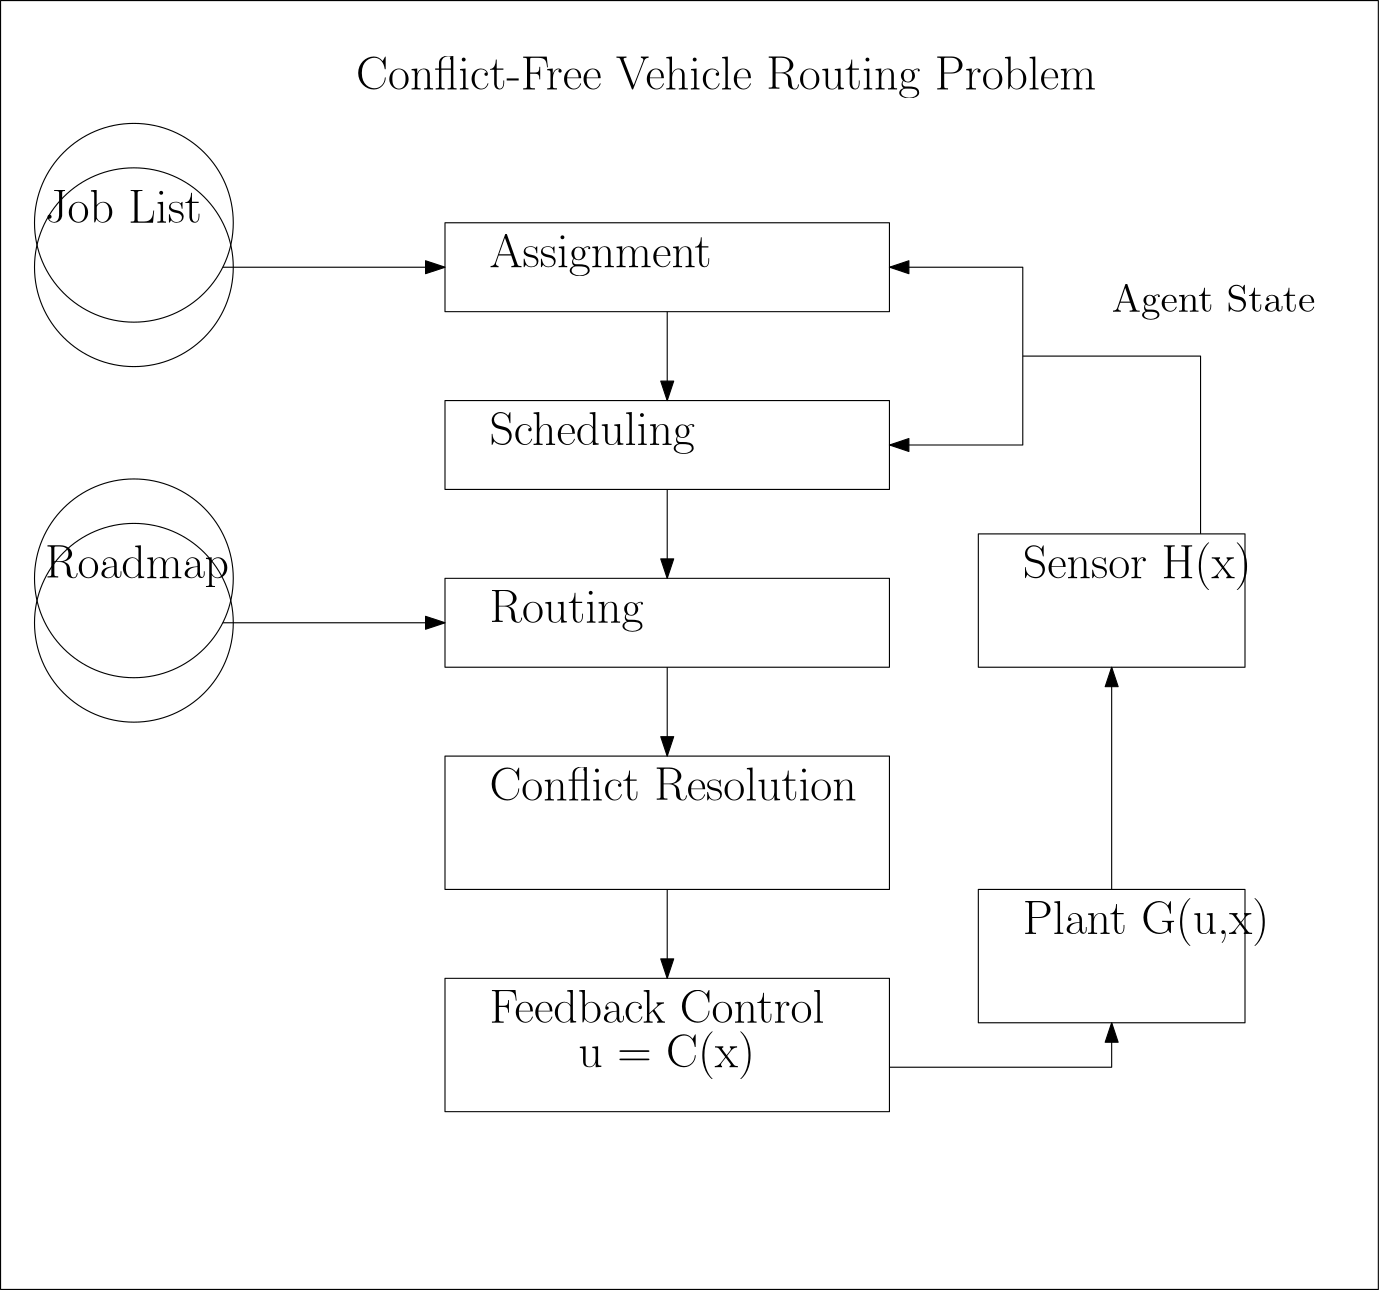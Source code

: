 <?xml version="1.0"?>
<!DOCTYPE ipe SYSTEM "ipe.dtd">
<ipe version="70212" creator="Ipe 7.2.13">
<info created="D:20210506164522" modified="D:20210506175442"/>
<ipestyle name="basic">
<symbol name="arrow/arc(spx)">
<path stroke="sym-stroke" fill="sym-stroke" pen="sym-pen">
0 0 m
-1 0.333 l
-1 -0.333 l
h
</path>
</symbol>
<symbol name="arrow/farc(spx)">
<path stroke="sym-stroke" fill="white" pen="sym-pen">
0 0 m
-1 0.333 l
-1 -0.333 l
h
</path>
</symbol>
<symbol name="arrow/ptarc(spx)">
<path stroke="sym-stroke" fill="sym-stroke" pen="sym-pen">
0 0 m
-1 0.333 l
-0.8 0 l
-1 -0.333 l
h
</path>
</symbol>
<symbol name="arrow/fptarc(spx)">
<path stroke="sym-stroke" fill="white" pen="sym-pen">
0 0 m
-1 0.333 l
-0.8 0 l
-1 -0.333 l
h
</path>
</symbol>
<symbol name="mark/circle(sx)" transformations="translations">
<path fill="sym-stroke">
0.6 0 0 0.6 0 0 e
0.4 0 0 0.4 0 0 e
</path>
</symbol>
<symbol name="mark/disk(sx)" transformations="translations">
<path fill="sym-stroke">
0.6 0 0 0.6 0 0 e
</path>
</symbol>
<symbol name="mark/fdisk(sfx)" transformations="translations">
<group>
<path fill="sym-fill">
0.5 0 0 0.5 0 0 e
</path>
<path fill="sym-stroke" fillrule="eofill">
0.6 0 0 0.6 0 0 e
0.4 0 0 0.4 0 0 e
</path>
</group>
</symbol>
<symbol name="mark/box(sx)" transformations="translations">
<path fill="sym-stroke" fillrule="eofill">
-0.6 -0.6 m
0.6 -0.6 l
0.6 0.6 l
-0.6 0.6 l
h
-0.4 -0.4 m
0.4 -0.4 l
0.4 0.4 l
-0.4 0.4 l
h
</path>
</symbol>
<symbol name="mark/square(sx)" transformations="translations">
<path fill="sym-stroke">
-0.6 -0.6 m
0.6 -0.6 l
0.6 0.6 l
-0.6 0.6 l
h
</path>
</symbol>
<symbol name="mark/fsquare(sfx)" transformations="translations">
<group>
<path fill="sym-fill">
-0.5 -0.5 m
0.5 -0.5 l
0.5 0.5 l
-0.5 0.5 l
h
</path>
<path fill="sym-stroke" fillrule="eofill">
-0.6 -0.6 m
0.6 -0.6 l
0.6 0.6 l
-0.6 0.6 l
h
-0.4 -0.4 m
0.4 -0.4 l
0.4 0.4 l
-0.4 0.4 l
h
</path>
</group>
</symbol>
<symbol name="mark/cross(sx)" transformations="translations">
<group>
<path fill="sym-stroke">
-0.43 -0.57 m
0.57 0.43 l
0.43 0.57 l
-0.57 -0.43 l
h
</path>
<path fill="sym-stroke">
-0.43 0.57 m
0.57 -0.43 l
0.43 -0.57 l
-0.57 0.43 l
h
</path>
</group>
</symbol>
<symbol name="arrow/fnormal(spx)">
<path stroke="sym-stroke" fill="white" pen="sym-pen">
0 0 m
-1 0.333 l
-1 -0.333 l
h
</path>
</symbol>
<symbol name="arrow/pointed(spx)">
<path stroke="sym-stroke" fill="sym-stroke" pen="sym-pen">
0 0 m
-1 0.333 l
-0.8 0 l
-1 -0.333 l
h
</path>
</symbol>
<symbol name="arrow/fpointed(spx)">
<path stroke="sym-stroke" fill="white" pen="sym-pen">
0 0 m
-1 0.333 l
-0.8 0 l
-1 -0.333 l
h
</path>
</symbol>
<symbol name="arrow/linear(spx)">
<path stroke="sym-stroke" pen="sym-pen">
-1 0.333 m
0 0 l
-1 -0.333 l
</path>
</symbol>
<symbol name="arrow/fdouble(spx)">
<path stroke="sym-stroke" fill="white" pen="sym-pen">
0 0 m
-1 0.333 l
-1 -0.333 l
h
-1 0 m
-2 0.333 l
-2 -0.333 l
h
</path>
</symbol>
<symbol name="arrow/double(spx)">
<path stroke="sym-stroke" fill="sym-stroke" pen="sym-pen">
0 0 m
-1 0.333 l
-1 -0.333 l
h
-1 0 m
-2 0.333 l
-2 -0.333 l
h
</path>
</symbol>
<pen name="heavier" value="0.8"/>
<pen name="fat" value="1.2"/>
<pen name="ultrafat" value="2"/>
<symbolsize name="large" value="5"/>
<symbolsize name="small" value="2"/>
<symbolsize name="tiny" value="1.1"/>
<arrowsize name="large" value="10"/>
<arrowsize name="small" value="5"/>
<arrowsize name="tiny" value="3"/>
<color name="red" value="1 0 0"/>
<color name="green" value="0 1 0"/>
<color name="blue" value="0 0 1"/>
<color name="yellow" value="1 1 0"/>
<color name="orange" value="1 0.647 0"/>
<color name="gold" value="1 0.843 0"/>
<color name="purple" value="0.627 0.125 0.941"/>
<color name="gray" value="0.745"/>
<color name="brown" value="0.647 0.165 0.165"/>
<color name="navy" value="0 0 0.502"/>
<color name="pink" value="1 0.753 0.796"/>
<color name="seagreen" value="0.18 0.545 0.341"/>
<color name="turquoise" value="0.251 0.878 0.816"/>
<color name="violet" value="0.933 0.51 0.933"/>
<color name="darkblue" value="0 0 0.545"/>
<color name="darkcyan" value="0 0.545 0.545"/>
<color name="darkgray" value="0.663"/>
<color name="darkgreen" value="0 0.392 0"/>
<color name="darkmagenta" value="0.545 0 0.545"/>
<color name="darkorange" value="1 0.549 0"/>
<color name="darkred" value="0.545 0 0"/>
<color name="lightblue" value="0.678 0.847 0.902"/>
<color name="lightcyan" value="0.878 1 1"/>
<color name="lightgray" value="0.827"/>
<color name="lightgreen" value="0.565 0.933 0.565"/>
<color name="lightyellow" value="1 1 0.878"/>
<dashstyle name="dashed" value="[4] 0"/>
<dashstyle name="dotted" value="[1 3] 0"/>
<dashstyle name="dash dotted" value="[4 2 1 2] 0"/>
<dashstyle name="dash dot dotted" value="[4 2 1 2 1 2] 0"/>
<textsize name="large" value="\large"/>
<textsize name="Large" value="\Large"/>
<textsize name="LARGE" value="\LARGE"/>
<textsize name="huge" value="\huge"/>
<textsize name="Huge" value="\Huge"/>
<textsize name="small" value="\small"/>
<textsize name="footnote" value="\footnotesize"/>
<textsize name="tiny" value="\tiny"/>
<textstyle name="center" begin="\begin{center}" end="\end{center}"/>
<textstyle name="itemize" begin="\begin{itemize}" end="\end{itemize}"/>
<textstyle name="item" begin="\begin{itemize}\item{}" end="\end{itemize}"/>
<gridsize name="4 pts" value="4"/>
<gridsize name="8 pts (~3 mm)" value="8"/>
<gridsize name="16 pts (~6 mm)" value="16"/>
<gridsize name="32 pts (~12 mm)" value="32"/>
<gridsize name="10 pts (~3.5 mm)" value="10"/>
<gridsize name="20 pts (~7 mm)" value="20"/>
<gridsize name="14 pts (~5 mm)" value="14"/>
<gridsize name="28 pts (~10 mm)" value="28"/>
<gridsize name="56 pts (~20 mm)" value="56"/>
<anglesize name="90 deg" value="90"/>
<anglesize name="60 deg" value="60"/>
<anglesize name="45 deg" value="45"/>
<anglesize name="30 deg" value="30"/>
<anglesize name="22.5 deg" value="22.5"/>
<opacity name="10%" value="0.1"/>
<opacity name="30%" value="0.3"/>
<opacity name="50%" value="0.5"/>
<opacity name="75%" value="0.75"/>
<tiling name="falling" angle="-60" step="4" width="1"/>
<tiling name="rising" angle="30" step="4" width="1"/>
</ipestyle>
<page>
<layer name="alpha"/>
<view layers="alpha" active="alpha"/>
<text layer="alpha" transformations="translations" pos="160 752" stroke="black" type="label" width="266.701" height="11.954" depth="3.35" valign="baseline" size="LARGE">Conflict-Free Vehicle Routing Problem</text>
<path matrix="1 0 0 1 32 -32" stroke="black">
160 704 m
160 736 l
320 736 l
320 704 l
h
</path>
<path matrix="1 0 0 1 32 -48" stroke="black">
160 688 m
160 656 l
320 656 l
320 688 l
h
</path>
<path matrix="1 0 0 1 32 -64" stroke="black">
160 640 m
160 608 l
320 608 l
320 640 l
h
</path>
<path matrix="1 0 0 1 32 -80" stroke="black">
160 592 m
160 544 l
320 544 l
320 592 l
h
</path>
<path matrix="1 0 0 1 32 -96" stroke="black">
160 528 m
160 480 l
320 480 l
320 528 l
h
</path>
<path matrix="1 0 0 1 -304 80" stroke="black">
35.7771 0 0 35.7771 384 608 e
</path>
<path matrix="1 0 0 1 -304 48" stroke="black">
35.7771 0 0 35.7771 384 528 e
</path>
<path matrix="1 0 0 1 -304 80" stroke="black">
35.7771 0 0 35.7771 384 624 e
</path>
<path matrix="1 0 0 1 -304 16" stroke="black">
35.7771 0 0 35.7771 384 544 e
</path>
<text matrix="1 0 0 1 32 -32" transformations="translations" pos="176 720" stroke="black" type="label" width="80.025" height="11.76" depth="3.35" valign="baseline" size="LARGE">Assignment</text>
<text matrix="1 0 0 1 32 -48" transformations="translations" pos="176 672" stroke="black" type="label" width="74.006" height="11.954" depth="3.35" valign="baseline" size="LARGE">Scheduling</text>
<text matrix="1 0 0 1 32 -64" transformations="translations" pos="176 624" stroke="black" type="label" width="55.489" height="11.76" depth="3.35" valign="baseline" size="LARGE">Routing</text>
<text matrix="1 0 0 1 32 -80" transformations="translations" pos="176 576" stroke="black" type="label" width="132.334" height="11.955" depth="0" valign="baseline" size="LARGE">Conflict Resolution</text>
<text matrix="1 0 0 1 32 -96" transformations="translations" pos="176 512" stroke="black" type="label" width="120.7" height="11.955" depth="0" valign="baseline" size="LARGE">Feedback Control</text>
<text matrix="1 0 0 1 64 -48" transformations="translations" pos="368 720" stroke="black" type="label" width="73.352" height="9.803" depth="2.79" valign="baseline" size="Large">Agent State</text>
<text matrix="1 0 0 1 -304 80" transformations="translations" pos="352 624" stroke="black" type="label" width="56.5" height="11.955" depth="0" valign="baseline" size="LARGE">Job List</text>
<text matrix="1 0 0 1 -304 48" transformations="translations" pos="352 528" stroke="black" type="label" width="66.281" height="11.954" depth="3.35" valign="baseline" size="LARGE">Roadmap</text>
<path matrix="1.29167 0 0 1.16 -133.333 -125.44" stroke="black">
128 784 m
128 384 l
512 384 l
512 784 l
h
</path>
<path stroke="black">
384 464 m
384 416 l
480 416 l
480 464 l
h
</path>
<path stroke="black">
384 592 m
384 544 l
480 544 l
480 592 l
h
</path>
<text transformations="translations" pos="400 448" stroke="black" type="label" width="88.78" height="12.896" depth="4.29" valign="baseline" size="LARGE">Plant G(u,x)</text>
<text transformations="translations" pos="400 576" stroke="black" type="label" width="82.434" height="12.896" depth="4.29" valign="baseline" size="LARGE">Sensor H(x)</text>
<text transformations="translations" pos="240 400" stroke="black" type="label" width="63.612" height="12.896" depth="4.29" valign="baseline" size="LARGE">u = C(x)</text>
<path stroke="black" arrow="normal/normal">
112 688 m
192 688 l
</path>
<path stroke="black" arrow="normal/normal">
464 592 m
464 656 l
400 656 l
400 688 l
352 688 l
</path>
<path stroke="black" arrow="normal/normal">
400 656 m
400 624 l
352 624 l
</path>
<path stroke="black" arrow="normal/normal">
272 672 m
272 640 l
</path>
<path stroke="black" arrow="normal/normal">
272 608 m
272 576 l
</path>
<path stroke="black" arrow="normal/normal">
112 560 m
192 560 l
</path>
<path stroke="black" arrow="normal/normal">
272 544 m
272 512 l
</path>
<path stroke="black" arrow="normal/normal">
272 464 m
272 432 l
</path>
<path stroke="black" arrow="normal/normal">
352 400 m
432 400 l
432 416 l
</path>
<path stroke="black" arrow="normal/normal">
432 464 m
432 544 l
</path>
</page>
</ipe>
